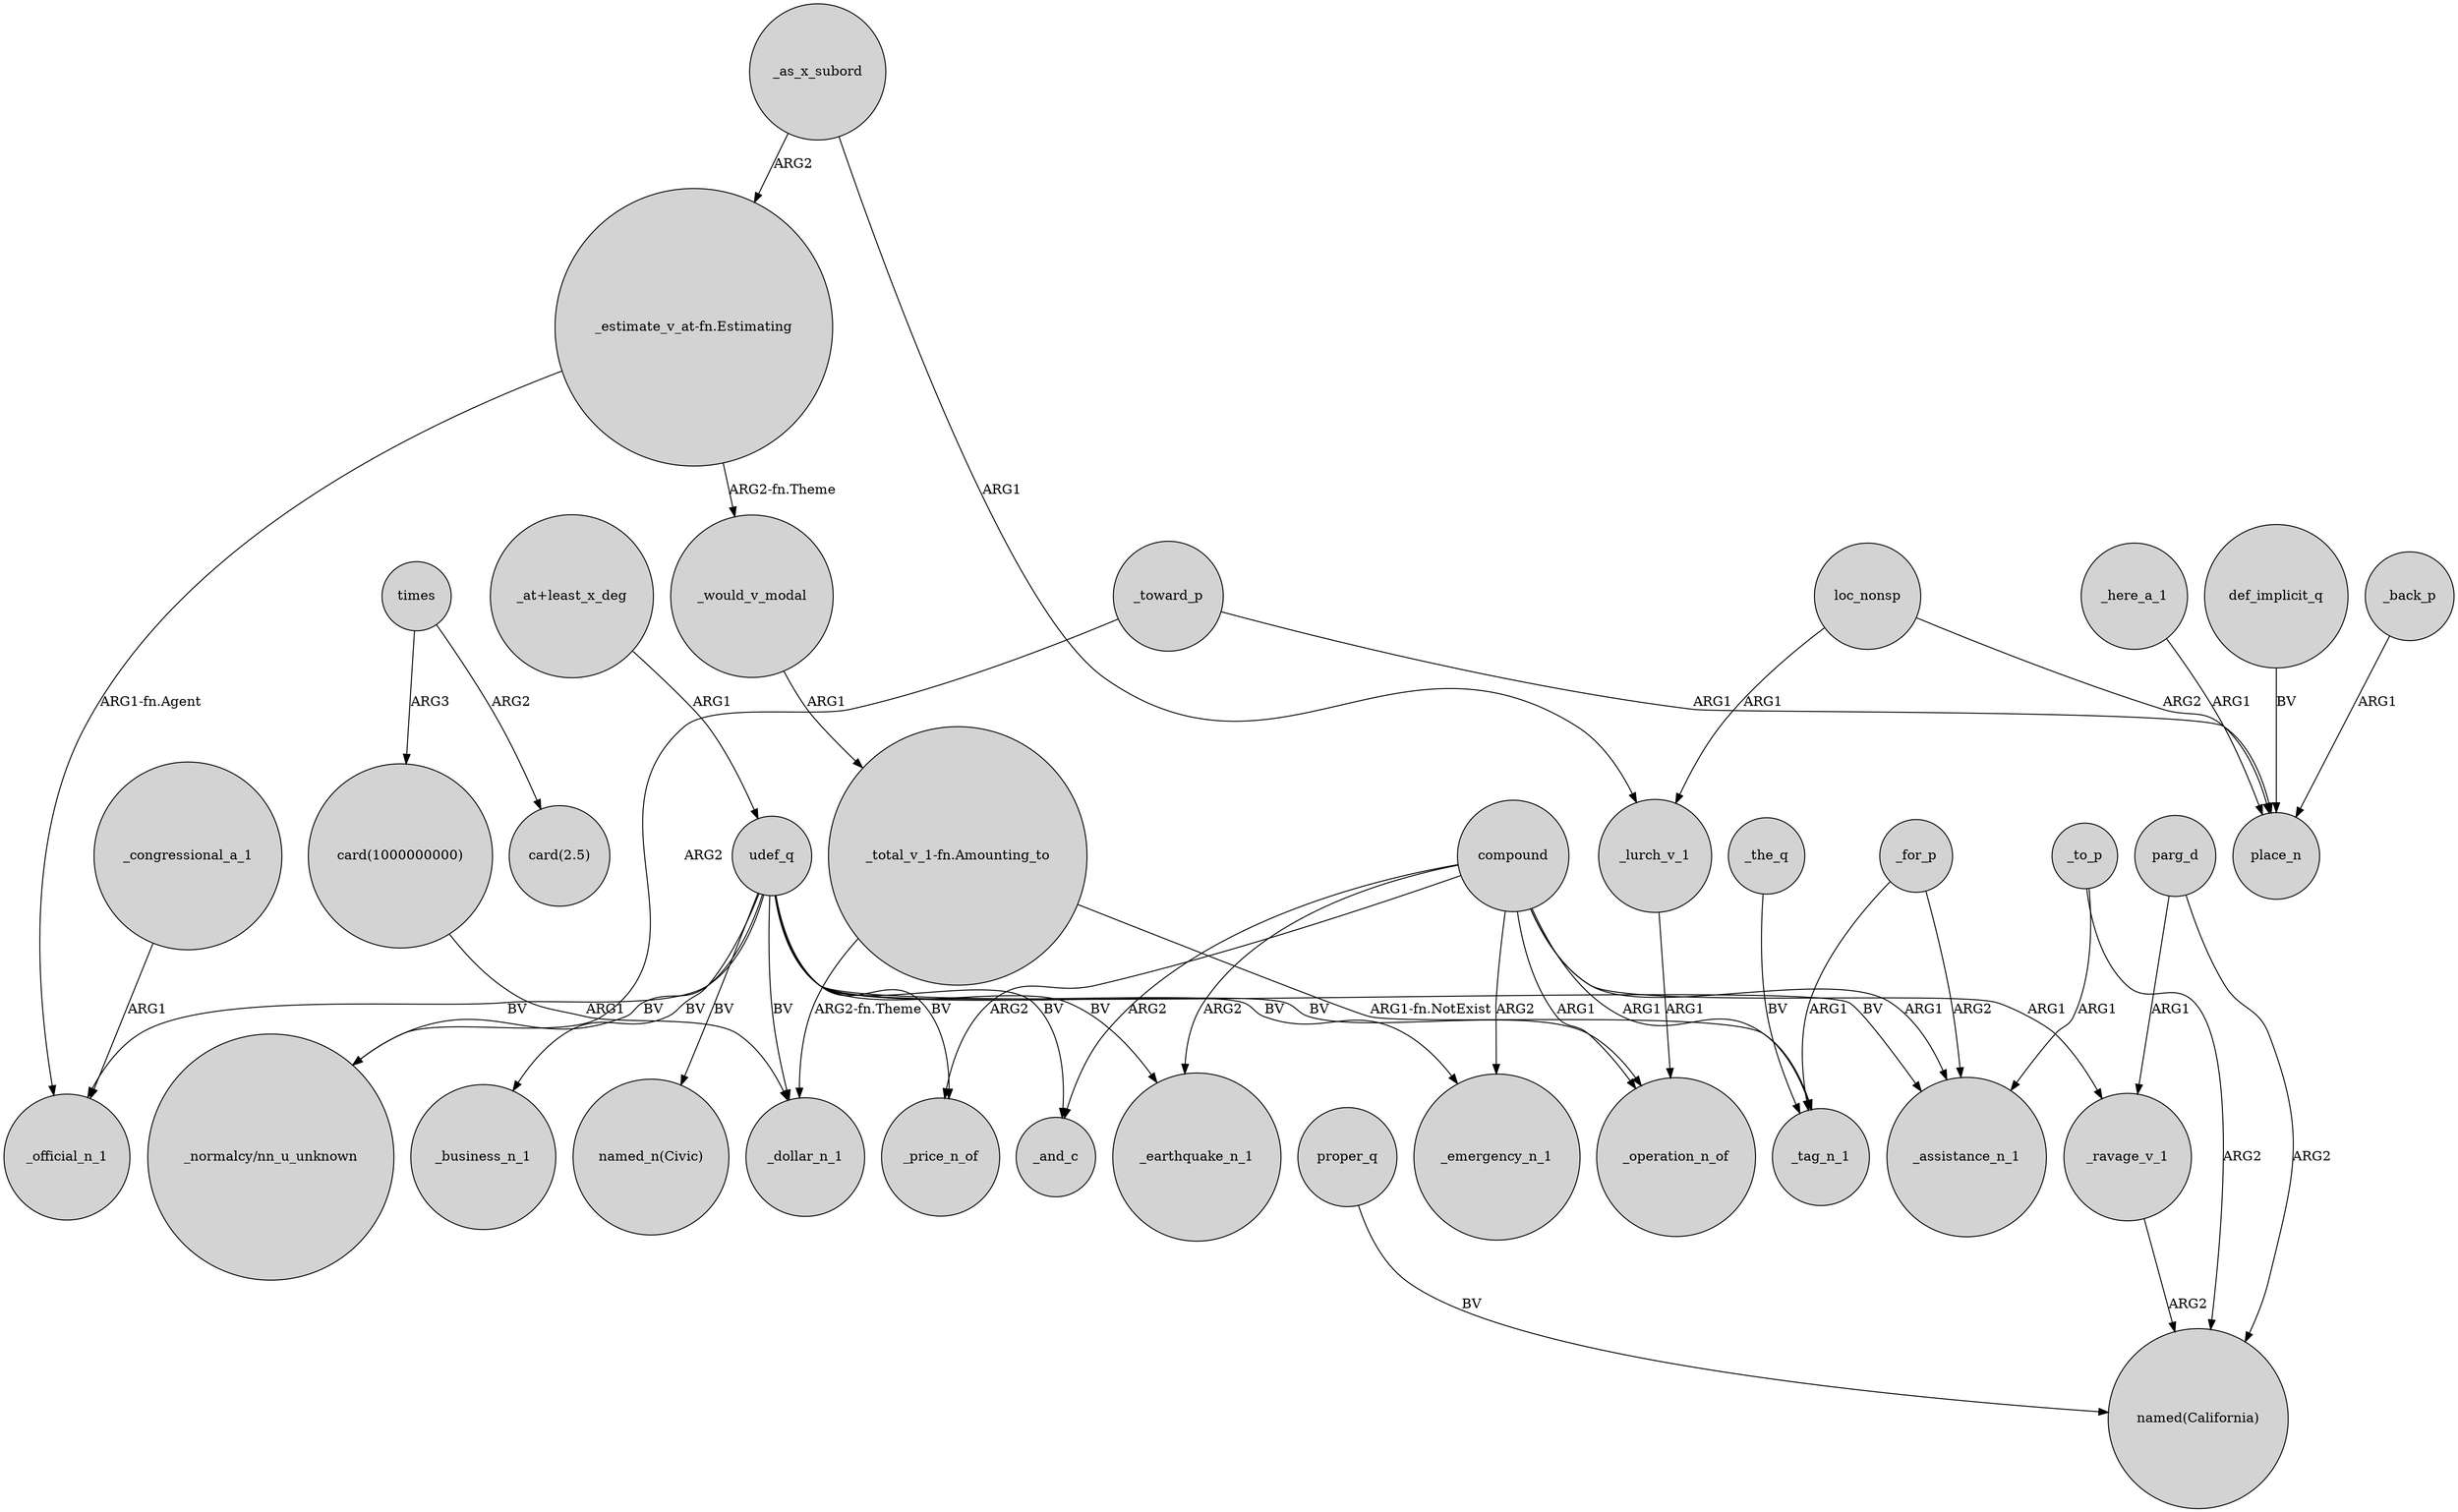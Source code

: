digraph {
	node [shape=circle style=filled]
	_toward_p -> "_normalcy/nn_u_unknown" [label=ARG2]
	compound -> _operation_n_of [label=ARG1]
	compound -> _emergency_n_1 [label=ARG2]
	compound -> _price_n_of [label=ARG2]
	_for_p -> _tag_n_1 [label=ARG1]
	_here_a_1 -> place_n [label=ARG1]
	udef_q -> _price_n_of [label=BV]
	compound -> _earthquake_n_1 [label=ARG2]
	_would_v_modal -> "_total_v_1-fn.Amounting_to" [label=ARG1]
	parg_d -> "named(California)" [label=ARG2]
	_to_p -> "named(California)" [label=ARG2]
	proper_q -> "named(California)" [label=BV]
	_as_x_subord -> _lurch_v_1 [label=ARG1]
	_the_q -> _tag_n_1 [label=BV]
	compound -> _assistance_n_1 [label=ARG1]
	def_implicit_q -> place_n [label=BV]
	_ravage_v_1 -> "named(California)" [label=ARG2]
	loc_nonsp -> _lurch_v_1 [label=ARG1]
	udef_q -> "_normalcy/nn_u_unknown" [label=BV]
	times -> "card(1000000000)" [label=ARG3]
	"_at+least_x_deg" -> udef_q [label=ARG1]
	compound -> _ravage_v_1 [label=ARG1]
	udef_q -> _assistance_n_1 [label=BV]
	compound -> _and_c [label=ARG2]
	"_estimate_v_at-fn.Estimating" -> _would_v_modal [label="ARG2-fn.Theme"]
	udef_q -> _official_n_1 [label=BV]
	udef_q -> "named_n(Civic)" [label=BV]
	udef_q -> _emergency_n_1 [label=BV]
	times -> "card(2.5)" [label=ARG2]
	parg_d -> _ravage_v_1 [label=ARG1]
	"_total_v_1-fn.Amounting_to" -> _tag_n_1 [label="ARG1-fn.NotExist"]
	"_estimate_v_at-fn.Estimating" -> _official_n_1 [label="ARG1-fn.Agent"]
	_toward_p -> place_n [label=ARG1]
	_as_x_subord -> "_estimate_v_at-fn.Estimating" [label=ARG2]
	udef_q -> _business_n_1 [label=BV]
	loc_nonsp -> place_n [label=ARG2]
	_back_p -> place_n [label=ARG1]
	_congressional_a_1 -> _official_n_1 [label=ARG1]
	compound -> _tag_n_1 [label=ARG1]
	_lurch_v_1 -> _operation_n_of [label=ARG1]
	"card(1000000000)" -> _dollar_n_1 [label=ARG1]
	udef_q -> _and_c [label=BV]
	"_total_v_1-fn.Amounting_to" -> _dollar_n_1 [label="ARG2-fn.Theme"]
	udef_q -> _operation_n_of [label=BV]
	udef_q -> _dollar_n_1 [label=BV]
	_for_p -> _assistance_n_1 [label=ARG2]
	udef_q -> _earthquake_n_1 [label=BV]
	_to_p -> _assistance_n_1 [label=ARG1]
}
